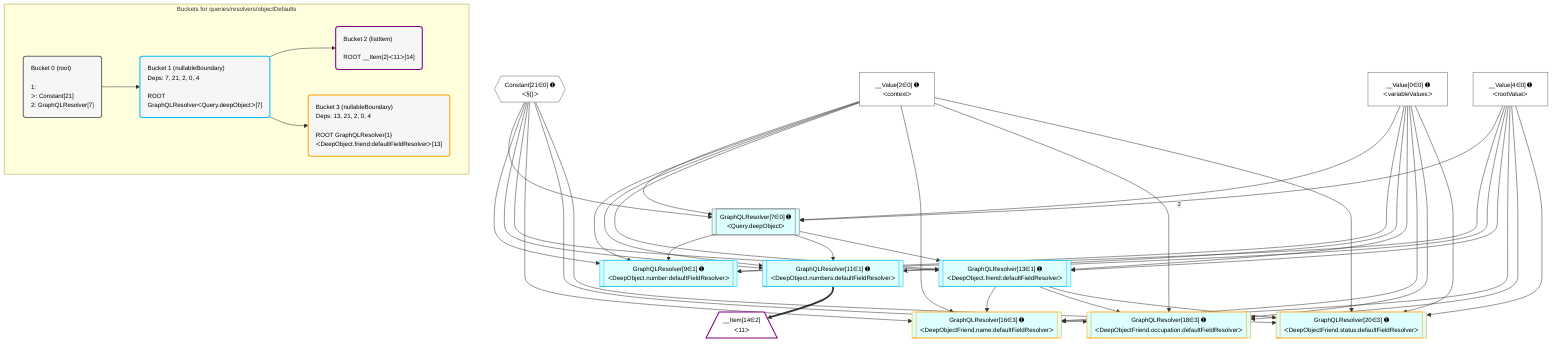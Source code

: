 %%{init: {'themeVariables': { 'fontSize': '12px'}}}%%
graph TD
    classDef path fill:#eee,stroke:#000,color:#000
    classDef plan fill:#fff,stroke-width:1px,color:#000
    classDef itemplan fill:#fff,stroke-width:2px,color:#000
    classDef unbatchedplan fill:#dff,stroke-width:1px,color:#000
    classDef sideeffectplan fill:#fcc,stroke-width:2px,color:#000
    classDef bucket fill:#f6f6f6,color:#000,stroke-width:2px,text-align:left

    subgraph "Buckets for queries/resolvers/objectDefaults"
    Bucket0("Bucket 0 (root)<br /><br />1: <br />ᐳ: Constant[21]<br />2: GraphQLResolver[7]"):::bucket
    Bucket1("Bucket 1 (nullableBoundary)<br />Deps: 7, 21, 2, 0, 4<br /><br />ROOT GraphQLResolverᐸQuery.deepObjectᐳ[7]"):::bucket
    Bucket2("Bucket 2 (listItem)<br /><br />ROOT __Item{2}ᐸ11ᐳ[14]"):::bucket
    Bucket3("Bucket 3 (nullableBoundary)<br />Deps: 13, 21, 2, 0, 4<br /><br />ROOT GraphQLResolver{1}ᐸDeepObject.friend:defaultFieldResolverᐳ[13]"):::bucket
    end
    Bucket0 --> Bucket1
    Bucket1 --> Bucket2 & Bucket3

    %% plan dependencies
    GraphQLResolver7[["GraphQLResolver[7∈0] ➊<br />ᐸQuery.deepObjectᐳ"]]:::unbatchedplan
    __Value4["__Value[4∈0] ➊<br />ᐸrootValueᐳ"]:::plan
    Constant21{{"Constant[21∈0] ➊<br />ᐸ§{}ᐳ"}}:::plan
    __Value2["__Value[2∈0] ➊<br />ᐸcontextᐳ"]:::plan
    __Value0["__Value[0∈0] ➊<br />ᐸvariableValuesᐳ"]:::plan
    Constant21 & __Value2 & __Value0 --> GraphQLResolver7
    __Value4 -- 2 --> GraphQLResolver7
    GraphQLResolver9[["GraphQLResolver[9∈1] ➊<br />ᐸDeepObject.number:defaultFieldResolverᐳ"]]:::unbatchedplan
    GraphQLResolver7 & Constant21 & __Value2 & __Value0 & __Value4 --> GraphQLResolver9
    GraphQLResolver11[["GraphQLResolver[11∈1] ➊<br />ᐸDeepObject.numbers:defaultFieldResolverᐳ"]]:::unbatchedplan
    GraphQLResolver7 & Constant21 & __Value2 & __Value0 & __Value4 --> GraphQLResolver11
    GraphQLResolver13[["GraphQLResolver[13∈1] ➊<br />ᐸDeepObject.friend:defaultFieldResolverᐳ"]]:::unbatchedplan
    GraphQLResolver7 & Constant21 & __Value2 & __Value0 & __Value4 --> GraphQLResolver13
    __Item14[/"__Item[14∈2]<br />ᐸ11ᐳ"\]:::itemplan
    GraphQLResolver11 ==> __Item14
    GraphQLResolver16[["GraphQLResolver[16∈3] ➊<br />ᐸDeepObjectFriend.name:defaultFieldResolverᐳ"]]:::unbatchedplan
    GraphQLResolver13 & Constant21 & __Value2 & __Value0 & __Value4 --> GraphQLResolver16
    GraphQLResolver18[["GraphQLResolver[18∈3] ➊<br />ᐸDeepObjectFriend.occupation:defaultFieldResolverᐳ"]]:::unbatchedplan
    GraphQLResolver13 & Constant21 & __Value2 & __Value0 & __Value4 --> GraphQLResolver18
    GraphQLResolver20[["GraphQLResolver[20∈3] ➊<br />ᐸDeepObjectFriend.status:defaultFieldResolverᐳ"]]:::unbatchedplan
    GraphQLResolver13 & Constant21 & __Value2 & __Value0 & __Value4 --> GraphQLResolver20

    %% define steps
    classDef bucket0 stroke:#696969
    class Bucket0,__Value0,__Value2,__Value4,GraphQLResolver7,Constant21 bucket0
    classDef bucket1 stroke:#00bfff
    class Bucket1,GraphQLResolver9,GraphQLResolver11,GraphQLResolver13 bucket1
    classDef bucket2 stroke:#7f007f
    class Bucket2,__Item14 bucket2
    classDef bucket3 stroke:#ffa500
    class Bucket3,GraphQLResolver16,GraphQLResolver18,GraphQLResolver20 bucket3